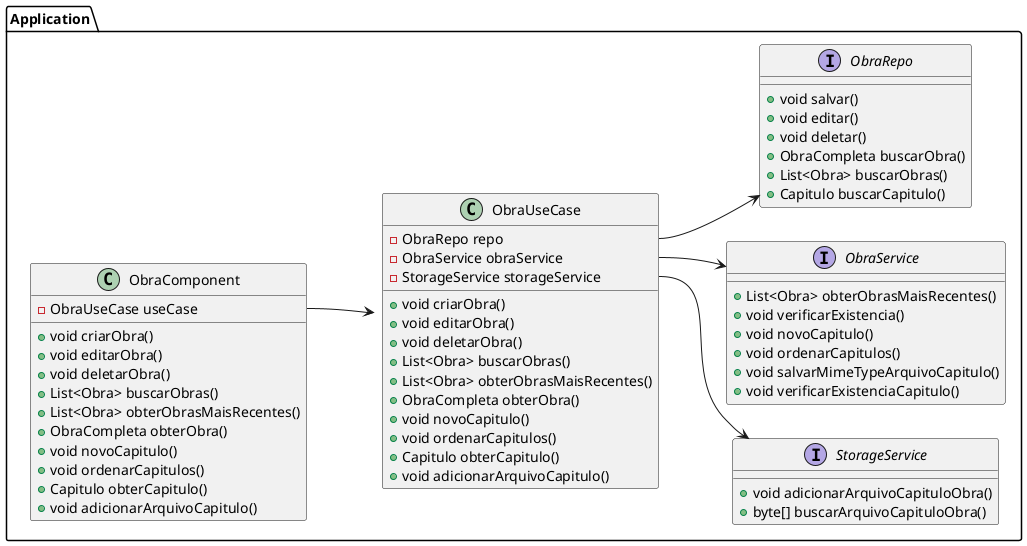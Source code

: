 @startuml

left to right direction

package Application {

    class ObraComponent {
        - ObraUseCase useCase
        + void criarObra()
        + void editarObra()
        + void deletarObra()
        + List<Obra> buscarObras()
        + List<Obra> obterObrasMaisRecentes()
        + ObraCompleta obterObra()
        + void novoCapitulo()
        + void ordenarCapitulos()
        + Capitulo obterCapitulo()
        + void adicionarArquivoCapitulo()
    }

    ObraComponent::useCase --> ObraUseCase

    class ObraUseCase {
        - ObraRepo repo
        - ObraService obraService
        - StorageService storageService
        + void criarObra()
        + void editarObra()
        + void deletarObra()
        + List<Obra> buscarObras()
        + List<Obra> obterObrasMaisRecentes()
        + ObraCompleta obterObra()
        + void novoCapitulo()
        + void ordenarCapitulos()
        + Capitulo obterCapitulo()
        + void adicionarArquivoCapitulo()
    }

    ObraUseCase::repo --> ObraRepo
    ObraUseCase::obraService --> ObraService
    ObraUseCase::storageService --> StorageService

    interface ObraRepo {
        + void salvar()
        + void editar()
        + void deletar()
        + ObraCompleta buscarObra()
        + List<Obra> buscarObras()
        + Capitulo buscarCapitulo()
    }

    interface ObraService {
        + List<Obra> obterObrasMaisRecentes()
        + void verificarExistencia()
        + void novoCapitulo()
        + void ordenarCapitulos()
        + void salvarMimeTypeArquivoCapitulo()
        + void verificarExistenciaCapitulo()
    }

    interface StorageService {
        + void adicionarArquivoCapituloObra()
        + byte[] buscarArquivoCapituloObra()
    }

}

@enduml